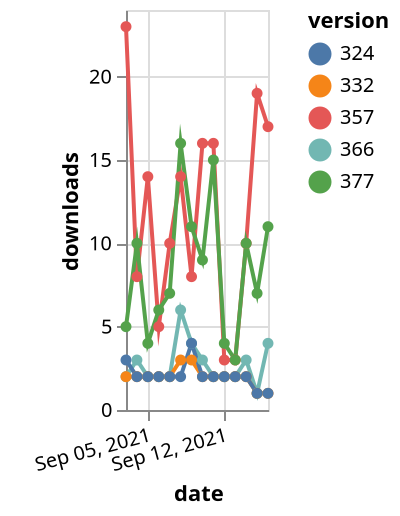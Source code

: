 {"$schema": "https://vega.github.io/schema/vega-lite/v5.json", "description": "A simple bar chart with embedded data.", "data": {"values": [{"date": "2021-09-03", "total": 4492, "delta": 2, "version": "366"}, {"date": "2021-09-04", "total": 4495, "delta": 3, "version": "366"}, {"date": "2021-09-05", "total": 4497, "delta": 2, "version": "366"}, {"date": "2021-09-06", "total": 4499, "delta": 2, "version": "366"}, {"date": "2021-09-07", "total": 4501, "delta": 2, "version": "366"}, {"date": "2021-09-08", "total": 4507, "delta": 6, "version": "366"}, {"date": "2021-09-09", "total": 4511, "delta": 4, "version": "366"}, {"date": "2021-09-10", "total": 4514, "delta": 3, "version": "366"}, {"date": "2021-09-11", "total": 4516, "delta": 2, "version": "366"}, {"date": "2021-09-12", "total": 4518, "delta": 2, "version": "366"}, {"date": "2021-09-13", "total": 4520, "delta": 2, "version": "366"}, {"date": "2021-09-14", "total": 4523, "delta": 3, "version": "366"}, {"date": "2021-09-15", "total": 4524, "delta": 1, "version": "366"}, {"date": "2021-09-16", "total": 4528, "delta": 4, "version": "366"}, {"date": "2021-09-03", "total": 8771, "delta": 23, "version": "357"}, {"date": "2021-09-04", "total": 8779, "delta": 8, "version": "357"}, {"date": "2021-09-05", "total": 8793, "delta": 14, "version": "357"}, {"date": "2021-09-06", "total": 8798, "delta": 5, "version": "357"}, {"date": "2021-09-07", "total": 8808, "delta": 10, "version": "357"}, {"date": "2021-09-08", "total": 8822, "delta": 14, "version": "357"}, {"date": "2021-09-09", "total": 8830, "delta": 8, "version": "357"}, {"date": "2021-09-10", "total": 8846, "delta": 16, "version": "357"}, {"date": "2021-09-11", "total": 8862, "delta": 16, "version": "357"}, {"date": "2021-09-12", "total": 8865, "delta": 3, "version": "357"}, {"date": "2021-09-13", "total": 8868, "delta": 3, "version": "357"}, {"date": "2021-09-14", "total": 8878, "delta": 10, "version": "357"}, {"date": "2021-09-15", "total": 8897, "delta": 19, "version": "357"}, {"date": "2021-09-16", "total": 8914, "delta": 17, "version": "357"}, {"date": "2021-09-03", "total": 4673, "delta": 2, "version": "332"}, {"date": "2021-09-04", "total": 4675, "delta": 2, "version": "332"}, {"date": "2021-09-05", "total": 4677, "delta": 2, "version": "332"}, {"date": "2021-09-06", "total": 4679, "delta": 2, "version": "332"}, {"date": "2021-09-07", "total": 4681, "delta": 2, "version": "332"}, {"date": "2021-09-08", "total": 4684, "delta": 3, "version": "332"}, {"date": "2021-09-09", "total": 4687, "delta": 3, "version": "332"}, {"date": "2021-09-10", "total": 4689, "delta": 2, "version": "332"}, {"date": "2021-09-11", "total": 4691, "delta": 2, "version": "332"}, {"date": "2021-09-12", "total": 4693, "delta": 2, "version": "332"}, {"date": "2021-09-13", "total": 4695, "delta": 2, "version": "332"}, {"date": "2021-09-14", "total": 4697, "delta": 2, "version": "332"}, {"date": "2021-09-15", "total": 4698, "delta": 1, "version": "332"}, {"date": "2021-09-16", "total": 4699, "delta": 1, "version": "332"}, {"date": "2021-09-03", "total": 22798, "delta": 5, "version": "377"}, {"date": "2021-09-04", "total": 22808, "delta": 10, "version": "377"}, {"date": "2021-09-05", "total": 22812, "delta": 4, "version": "377"}, {"date": "2021-09-06", "total": 22818, "delta": 6, "version": "377"}, {"date": "2021-09-07", "total": 22825, "delta": 7, "version": "377"}, {"date": "2021-09-08", "total": 22841, "delta": 16, "version": "377"}, {"date": "2021-09-09", "total": 22852, "delta": 11, "version": "377"}, {"date": "2021-09-10", "total": 22861, "delta": 9, "version": "377"}, {"date": "2021-09-11", "total": 22876, "delta": 15, "version": "377"}, {"date": "2021-09-12", "total": 22880, "delta": 4, "version": "377"}, {"date": "2021-09-13", "total": 22883, "delta": 3, "version": "377"}, {"date": "2021-09-14", "total": 22893, "delta": 10, "version": "377"}, {"date": "2021-09-15", "total": 22900, "delta": 7, "version": "377"}, {"date": "2021-09-16", "total": 22911, "delta": 11, "version": "377"}, {"date": "2021-09-03", "total": 5279, "delta": 3, "version": "324"}, {"date": "2021-09-04", "total": 5281, "delta": 2, "version": "324"}, {"date": "2021-09-05", "total": 5283, "delta": 2, "version": "324"}, {"date": "2021-09-06", "total": 5285, "delta": 2, "version": "324"}, {"date": "2021-09-07", "total": 5287, "delta": 2, "version": "324"}, {"date": "2021-09-08", "total": 5289, "delta": 2, "version": "324"}, {"date": "2021-09-09", "total": 5293, "delta": 4, "version": "324"}, {"date": "2021-09-10", "total": 5295, "delta": 2, "version": "324"}, {"date": "2021-09-11", "total": 5297, "delta": 2, "version": "324"}, {"date": "2021-09-12", "total": 5299, "delta": 2, "version": "324"}, {"date": "2021-09-13", "total": 5301, "delta": 2, "version": "324"}, {"date": "2021-09-14", "total": 5303, "delta": 2, "version": "324"}, {"date": "2021-09-15", "total": 5304, "delta": 1, "version": "324"}, {"date": "2021-09-16", "total": 5305, "delta": 1, "version": "324"}]}, "width": "container", "mark": {"type": "line", "point": {"filled": true}}, "encoding": {"x": {"field": "date", "type": "temporal", "timeUnit": "yearmonthdate", "title": "date", "axis": {"labelAngle": -15}}, "y": {"field": "delta", "type": "quantitative", "title": "downloads"}, "color": {"field": "version", "type": "nominal"}, "tooltip": {"field": "delta"}}}